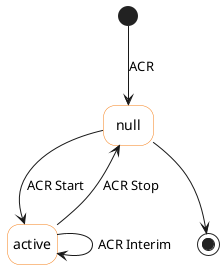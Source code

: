 @startuml

hide empty description
skinparam shadowing false
state null #white ##f57f17
state active #white ##f57f17

[*] --> null : ACR
null --> active : ACR Start
null --> [*]

active --> active : ACR Interim
active --> null : ACR Stop

@enduml

